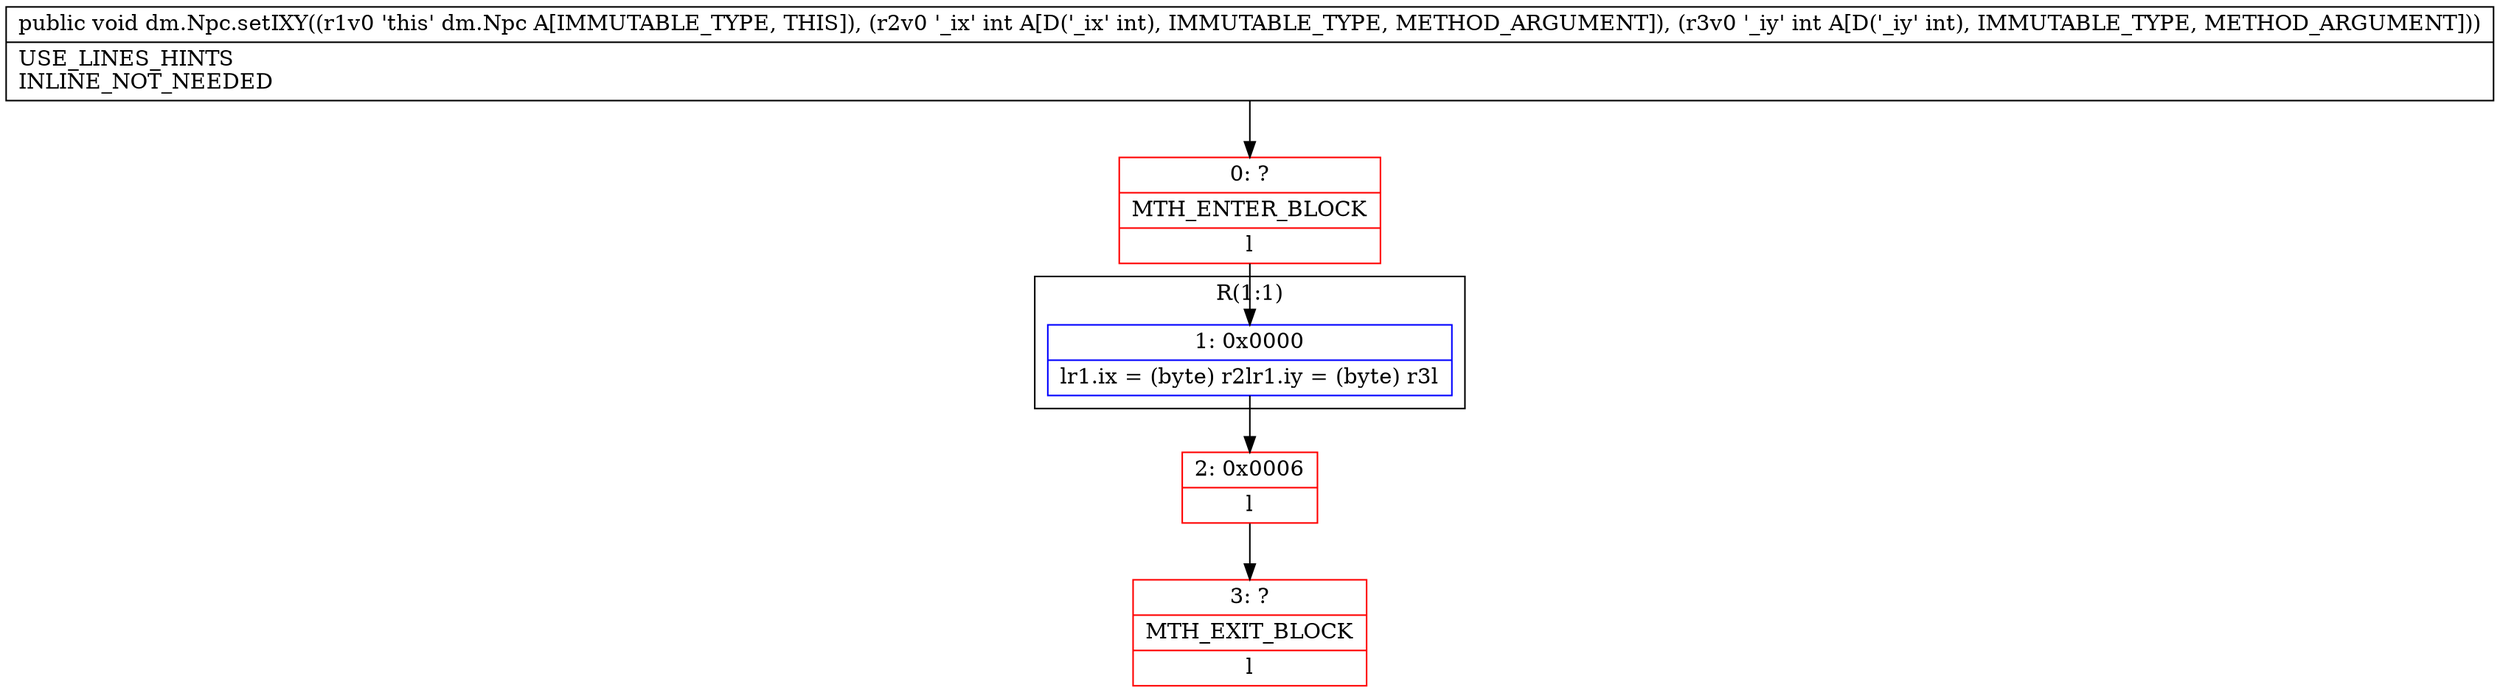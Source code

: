 digraph "CFG fordm.Npc.setIXY(II)V" {
subgraph cluster_Region_817782990 {
label = "R(1:1)";
node [shape=record,color=blue];
Node_1 [shape=record,label="{1\:\ 0x0000|lr1.ix = (byte) r2lr1.iy = (byte) r3l}"];
}
Node_0 [shape=record,color=red,label="{0\:\ ?|MTH_ENTER_BLOCK\l|l}"];
Node_2 [shape=record,color=red,label="{2\:\ 0x0006|l}"];
Node_3 [shape=record,color=red,label="{3\:\ ?|MTH_EXIT_BLOCK\l|l}"];
MethodNode[shape=record,label="{public void dm.Npc.setIXY((r1v0 'this' dm.Npc A[IMMUTABLE_TYPE, THIS]), (r2v0 '_ix' int A[D('_ix' int), IMMUTABLE_TYPE, METHOD_ARGUMENT]), (r3v0 '_iy' int A[D('_iy' int), IMMUTABLE_TYPE, METHOD_ARGUMENT]))  | USE_LINES_HINTS\lINLINE_NOT_NEEDED\l}"];
MethodNode -> Node_0;
Node_1 -> Node_2;
Node_0 -> Node_1;
Node_2 -> Node_3;
}


